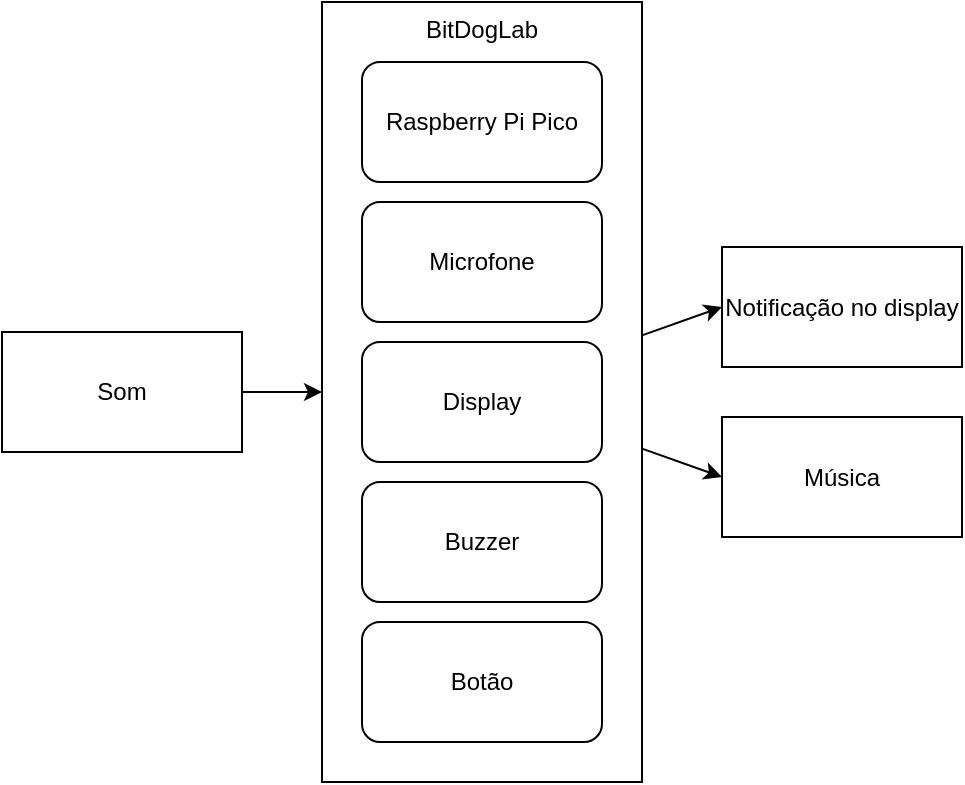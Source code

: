 <mxfile>
    <diagram id="ZRfKsaSFyXxiZZ-hzVox" name="Page-1">
        <mxGraphModel dx="524" dy="563" grid="1" gridSize="10" guides="1" tooltips="1" connect="1" arrows="1" fold="1" page="1" pageScale="1" pageWidth="850" pageHeight="1100" math="0" shadow="0">
            <root>
                <mxCell id="0"/>
                <mxCell id="1" parent="0"/>
                <mxCell id="12" style="edgeStyle=none;html=1;entryX=0;entryY=0.5;entryDx=0;entryDy=0;" edge="1" parent="1" source="2" target="11">
                    <mxGeometry relative="1" as="geometry"/>
                </mxCell>
                <mxCell id="16" style="edgeStyle=none;html=1;entryX=0;entryY=0.5;entryDx=0;entryDy=0;" edge="1" parent="1" source="2" target="15">
                    <mxGeometry relative="1" as="geometry"/>
                </mxCell>
                <mxCell id="2" value="BitDogLab" style="rounded=0;whiteSpace=wrap;html=1;verticalAlign=top;" vertex="1" parent="1">
                    <mxGeometry x="160" y="160" width="160" height="390" as="geometry"/>
                </mxCell>
                <mxCell id="3" value="Raspberry Pi Pico" style="rounded=1;whiteSpace=wrap;html=1;" vertex="1" parent="1">
                    <mxGeometry x="180" y="190" width="120" height="60" as="geometry"/>
                </mxCell>
                <mxCell id="4" value="Microfone" style="rounded=1;whiteSpace=wrap;html=1;" vertex="1" parent="1">
                    <mxGeometry x="180" y="260" width="120" height="60" as="geometry"/>
                </mxCell>
                <mxCell id="5" value="Display" style="rounded=1;whiteSpace=wrap;html=1;" vertex="1" parent="1">
                    <mxGeometry x="180" y="330" width="120" height="60" as="geometry"/>
                </mxCell>
                <mxCell id="6" value="Buzzer" style="rounded=1;whiteSpace=wrap;html=1;" vertex="1" parent="1">
                    <mxGeometry x="180" y="400" width="120" height="60" as="geometry"/>
                </mxCell>
                <mxCell id="8" value="Botão" style="rounded=1;whiteSpace=wrap;html=1;" vertex="1" parent="1">
                    <mxGeometry x="180" y="470" width="120" height="60" as="geometry"/>
                </mxCell>
                <mxCell id="10" style="edgeStyle=none;html=1;entryX=0;entryY=0.5;entryDx=0;entryDy=0;" edge="1" parent="1" source="9" target="2">
                    <mxGeometry relative="1" as="geometry"/>
                </mxCell>
                <mxCell id="9" value="Som" style="rounded=0;whiteSpace=wrap;html=1;" vertex="1" parent="1">
                    <mxGeometry y="325" width="120" height="60" as="geometry"/>
                </mxCell>
                <mxCell id="11" value="Notificação no display" style="rounded=0;whiteSpace=wrap;html=1;" vertex="1" parent="1">
                    <mxGeometry x="360" y="282.5" width="120" height="60" as="geometry"/>
                </mxCell>
                <mxCell id="15" value="Música" style="rounded=0;whiteSpace=wrap;html=1;" vertex="1" parent="1">
                    <mxGeometry x="360" y="367.5" width="120" height="60" as="geometry"/>
                </mxCell>
            </root>
        </mxGraphModel>
    </diagram>
</mxfile>